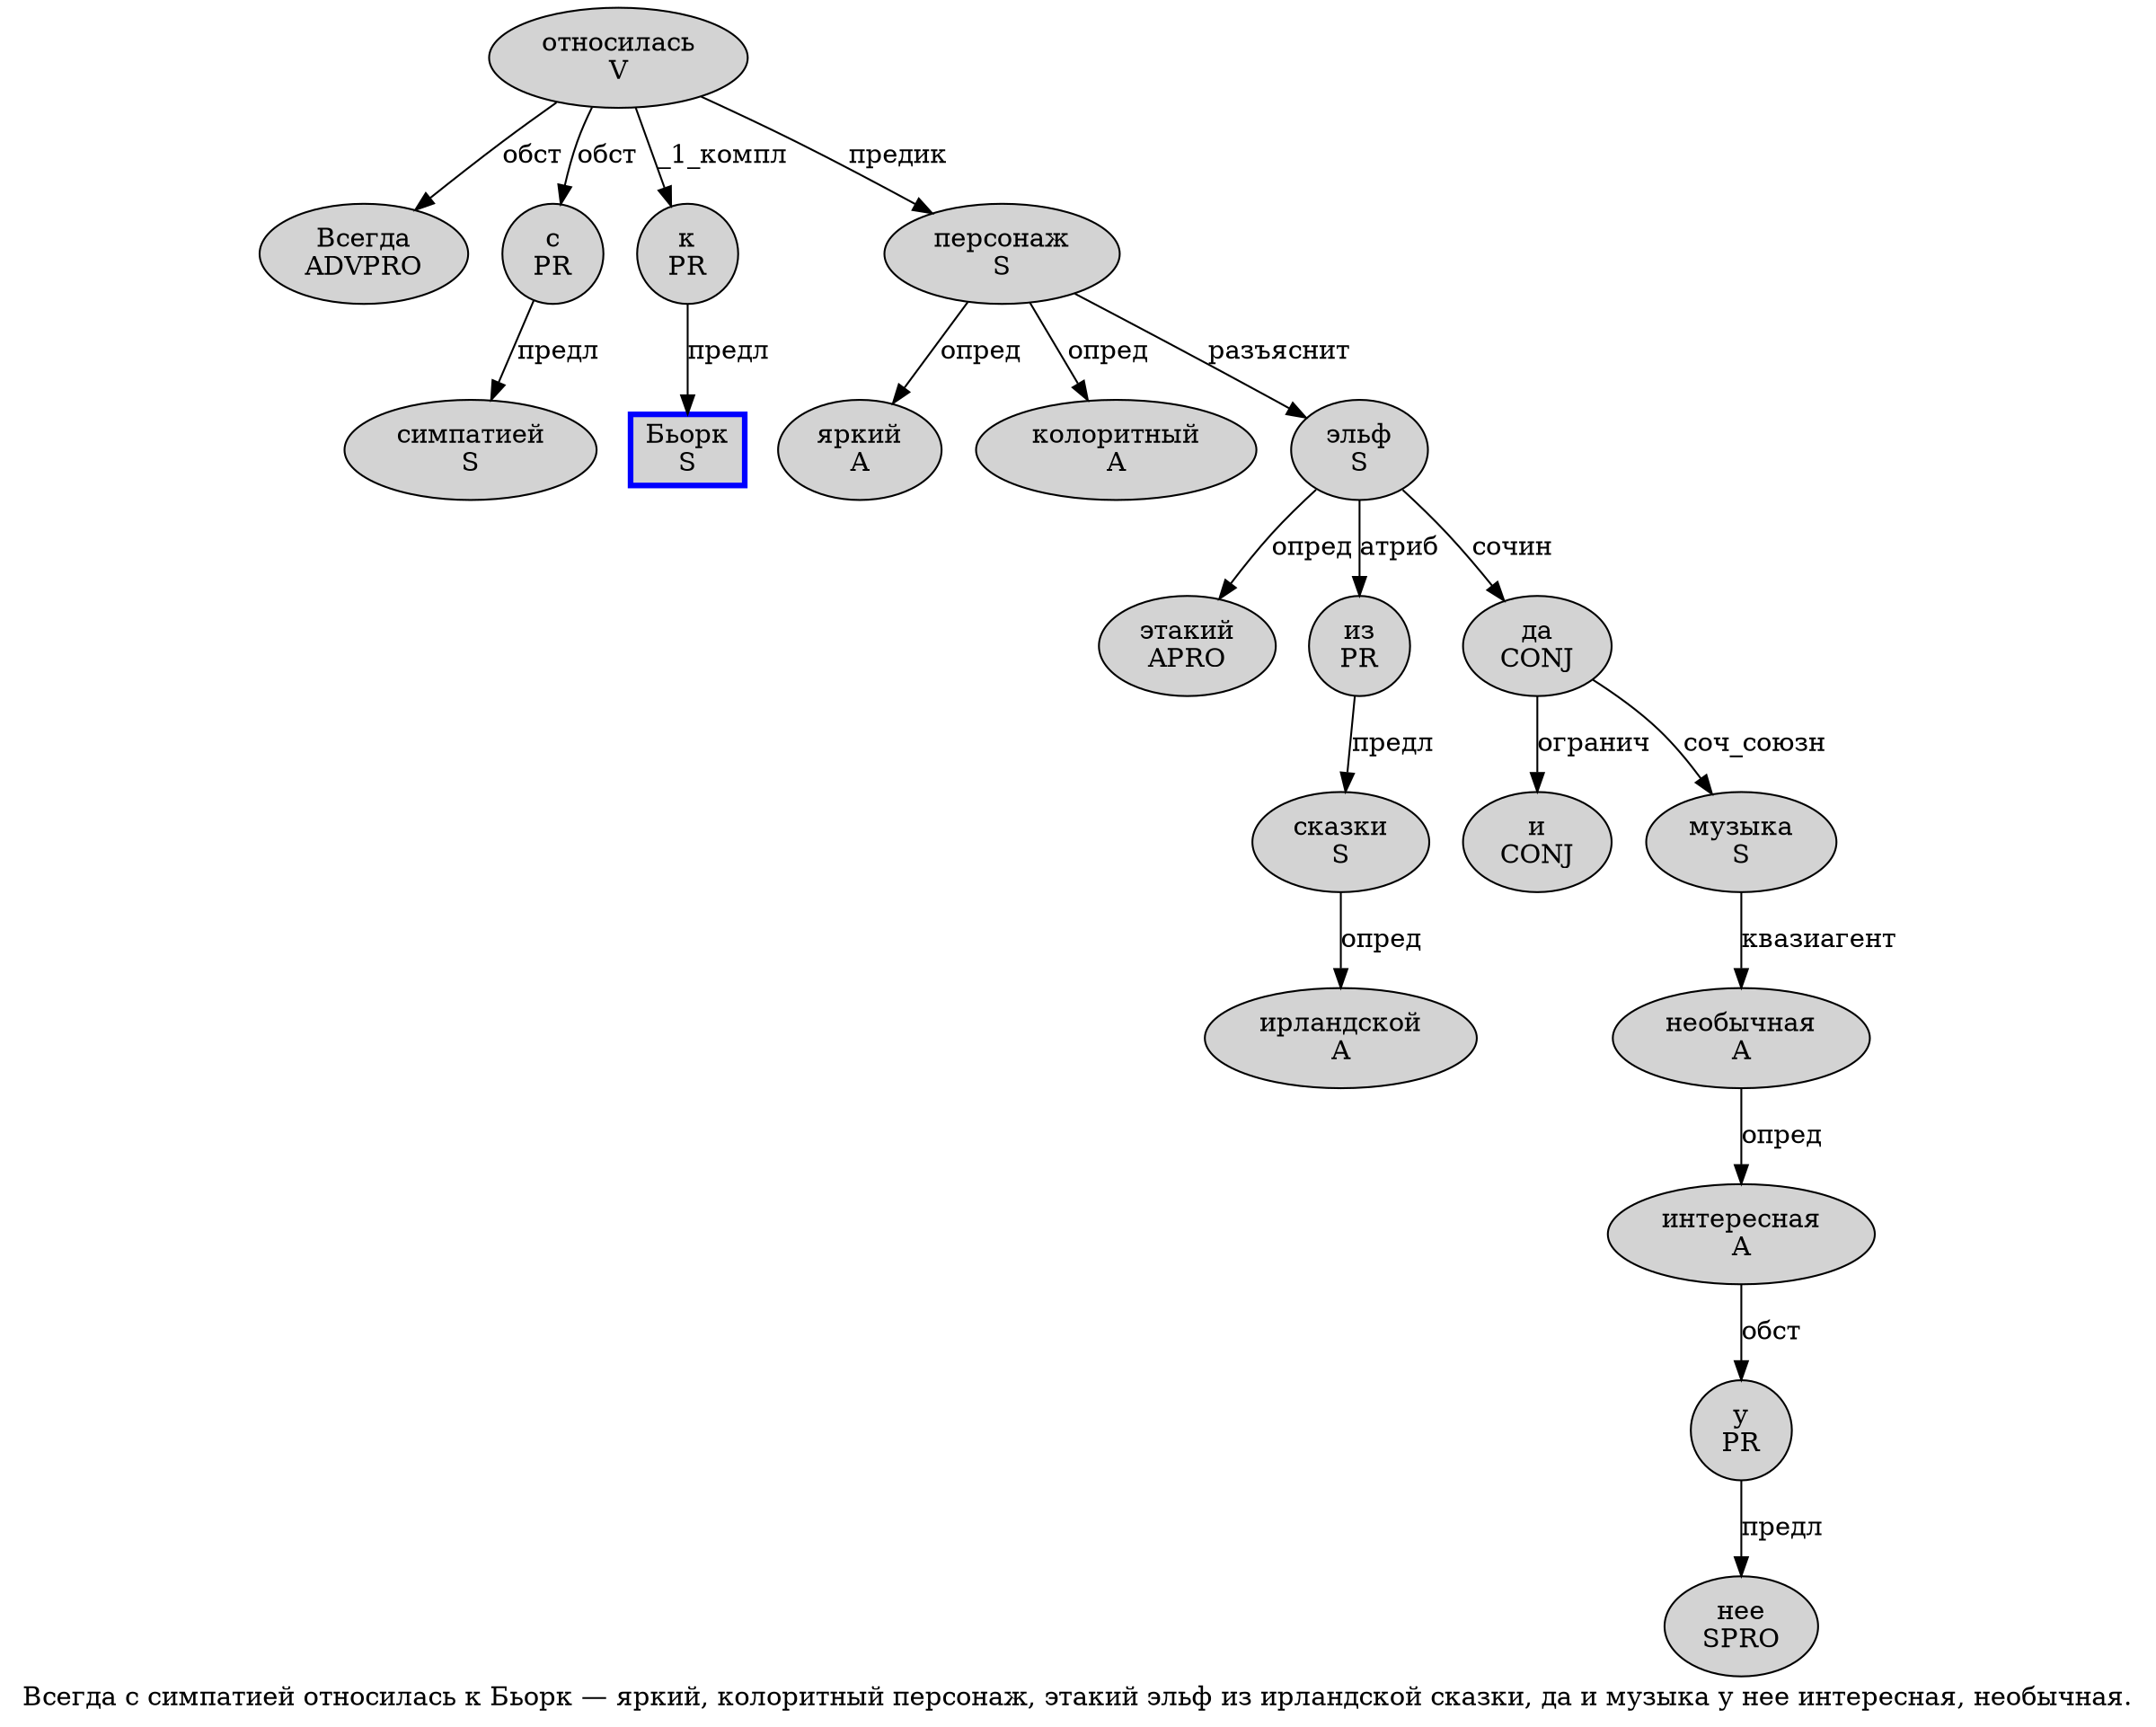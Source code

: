 digraph SENTENCE_2295 {
	graph [label="Всегда с симпатией относилась к Бьорк — яркий, колоритный персонаж, этакий эльф из ирландской сказки, да и музыка у нее интересная, необычная."]
	node [style=filled]
		0 [label="Всегда
ADVPRO" color="" fillcolor=lightgray penwidth=1 shape=ellipse]
		1 [label="с
PR" color="" fillcolor=lightgray penwidth=1 shape=ellipse]
		2 [label="симпатией
S" color="" fillcolor=lightgray penwidth=1 shape=ellipse]
		3 [label="относилась
V" color="" fillcolor=lightgray penwidth=1 shape=ellipse]
		4 [label="к
PR" color="" fillcolor=lightgray penwidth=1 shape=ellipse]
		5 [label="Бьорк
S" color=blue fillcolor=lightgray penwidth=3 shape=box]
		7 [label="яркий
A" color="" fillcolor=lightgray penwidth=1 shape=ellipse]
		9 [label="колоритный
A" color="" fillcolor=lightgray penwidth=1 shape=ellipse]
		10 [label="персонаж
S" color="" fillcolor=lightgray penwidth=1 shape=ellipse]
		12 [label="этакий
APRO" color="" fillcolor=lightgray penwidth=1 shape=ellipse]
		13 [label="эльф
S" color="" fillcolor=lightgray penwidth=1 shape=ellipse]
		14 [label="из
PR" color="" fillcolor=lightgray penwidth=1 shape=ellipse]
		15 [label="ирландской
A" color="" fillcolor=lightgray penwidth=1 shape=ellipse]
		16 [label="сказки
S" color="" fillcolor=lightgray penwidth=1 shape=ellipse]
		18 [label="да
CONJ" color="" fillcolor=lightgray penwidth=1 shape=ellipse]
		19 [label="и
CONJ" color="" fillcolor=lightgray penwidth=1 shape=ellipse]
		20 [label="музыка
S" color="" fillcolor=lightgray penwidth=1 shape=ellipse]
		21 [label="у
PR" color="" fillcolor=lightgray penwidth=1 shape=ellipse]
		22 [label="нее
SPRO" color="" fillcolor=lightgray penwidth=1 shape=ellipse]
		23 [label="интересная
A" color="" fillcolor=lightgray penwidth=1 shape=ellipse]
		25 [label="необычная
A" color="" fillcolor=lightgray penwidth=1 shape=ellipse]
			1 -> 2 [label="предл"]
			18 -> 19 [label="огранич"]
			18 -> 20 [label="соч_союзн"]
			3 -> 0 [label="обст"]
			3 -> 1 [label="обст"]
			3 -> 4 [label="_1_компл"]
			3 -> 10 [label="предик"]
			21 -> 22 [label="предл"]
			20 -> 25 [label="квазиагент"]
			14 -> 16 [label="предл"]
			13 -> 12 [label="опред"]
			13 -> 14 [label="атриб"]
			13 -> 18 [label="сочин"]
			10 -> 7 [label="опред"]
			10 -> 9 [label="опред"]
			10 -> 13 [label="разъяснит"]
			25 -> 23 [label="опред"]
			16 -> 15 [label="опред"]
			23 -> 21 [label="обст"]
			4 -> 5 [label="предл"]
}